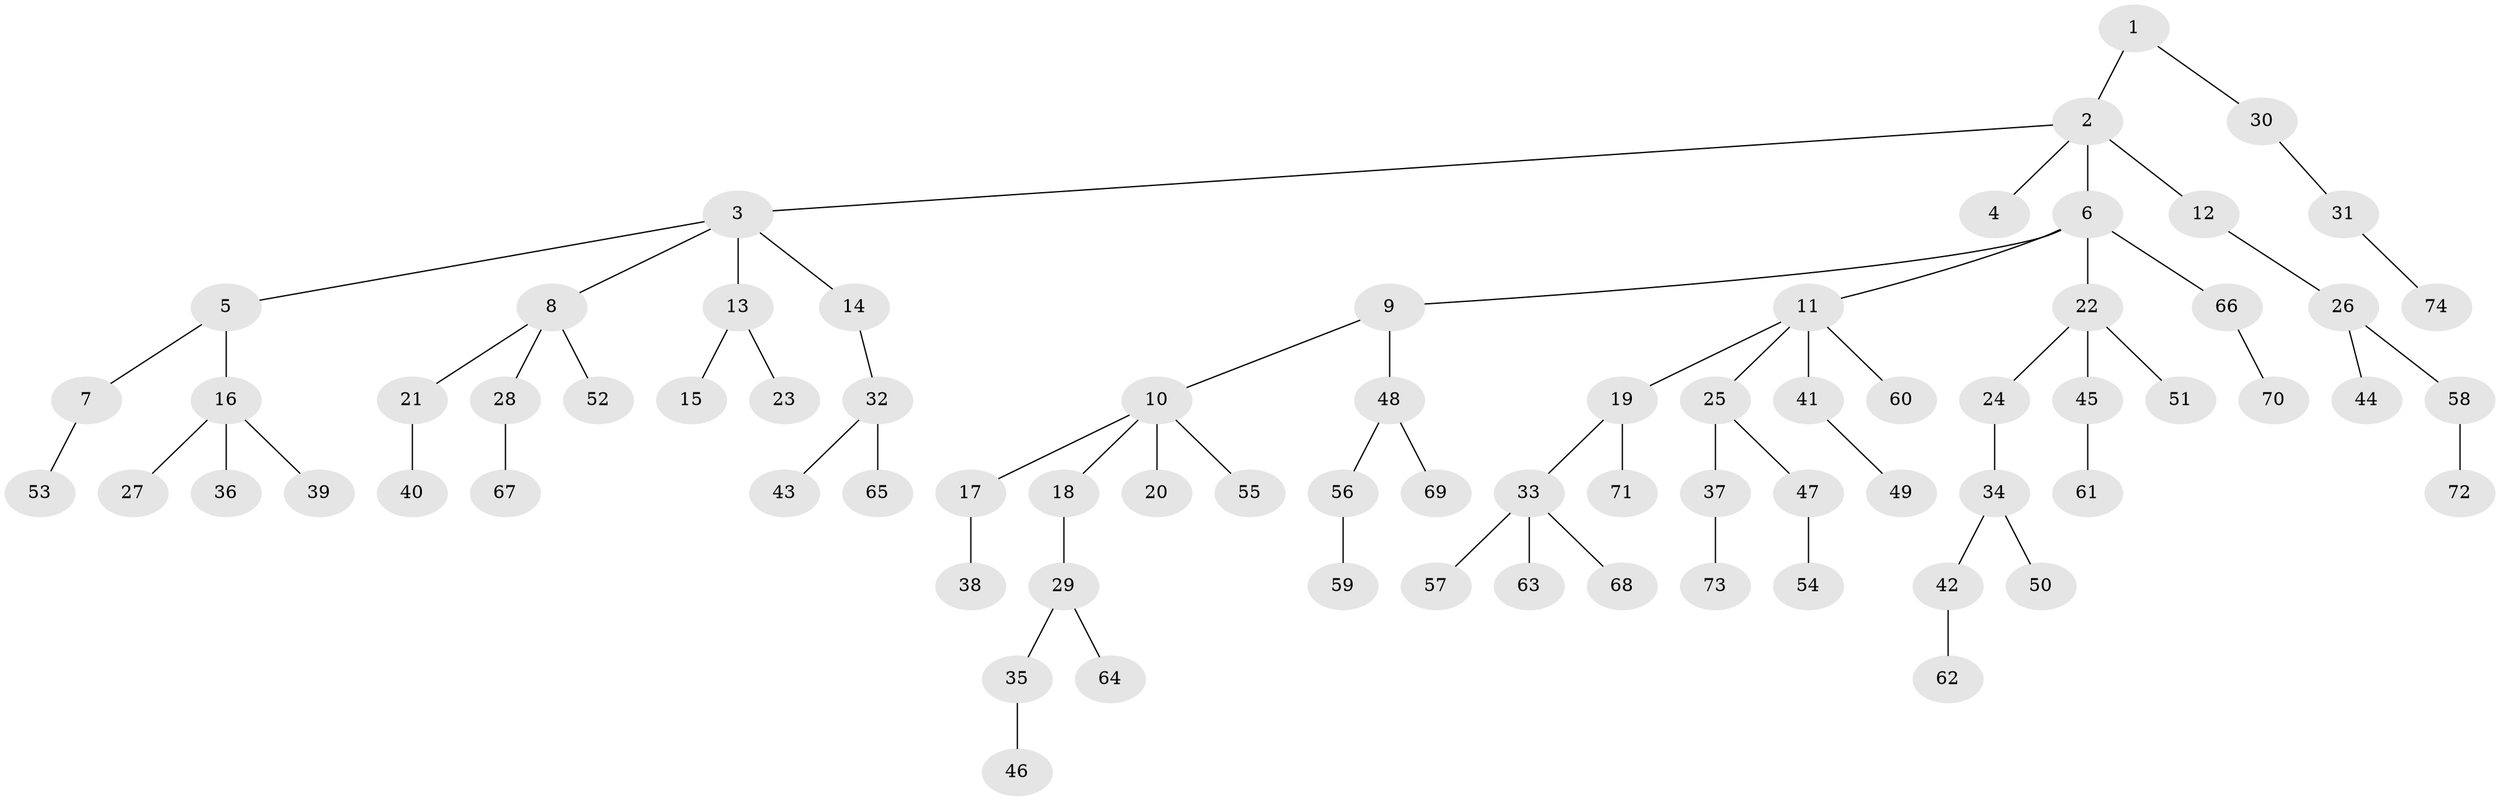 // original degree distribution, {2: 0.27184466019417475, 6: 0.038834951456310676, 3: 0.14563106796116504, 4: 0.04854368932038835, 5: 0.019417475728155338, 1: 0.47572815533980584}
// Generated by graph-tools (version 1.1) at 2025/51/03/04/25 22:51:45]
// undirected, 74 vertices, 73 edges
graph export_dot {
  node [color=gray90,style=filled];
  1;
  2;
  3;
  4;
  5;
  6;
  7;
  8;
  9;
  10;
  11;
  12;
  13;
  14;
  15;
  16;
  17;
  18;
  19;
  20;
  21;
  22;
  23;
  24;
  25;
  26;
  27;
  28;
  29;
  30;
  31;
  32;
  33;
  34;
  35;
  36;
  37;
  38;
  39;
  40;
  41;
  42;
  43;
  44;
  45;
  46;
  47;
  48;
  49;
  50;
  51;
  52;
  53;
  54;
  55;
  56;
  57;
  58;
  59;
  60;
  61;
  62;
  63;
  64;
  65;
  66;
  67;
  68;
  69;
  70;
  71;
  72;
  73;
  74;
  1 -- 2 [weight=1.0];
  1 -- 30 [weight=1.0];
  2 -- 3 [weight=1.0];
  2 -- 4 [weight=1.0];
  2 -- 6 [weight=1.0];
  2 -- 12 [weight=1.0];
  3 -- 5 [weight=1.0];
  3 -- 8 [weight=1.0];
  3 -- 13 [weight=1.0];
  3 -- 14 [weight=1.0];
  5 -- 7 [weight=1.0];
  5 -- 16 [weight=1.0];
  6 -- 9 [weight=1.0];
  6 -- 11 [weight=1.0];
  6 -- 22 [weight=1.0];
  6 -- 66 [weight=1.0];
  7 -- 53 [weight=1.0];
  8 -- 21 [weight=1.0];
  8 -- 28 [weight=1.0];
  8 -- 52 [weight=1.0];
  9 -- 10 [weight=1.0];
  9 -- 48 [weight=1.0];
  10 -- 17 [weight=1.0];
  10 -- 18 [weight=1.0];
  10 -- 20 [weight=1.0];
  10 -- 55 [weight=1.0];
  11 -- 19 [weight=1.0];
  11 -- 25 [weight=1.0];
  11 -- 41 [weight=1.0];
  11 -- 60 [weight=1.0];
  12 -- 26 [weight=1.0];
  13 -- 15 [weight=1.0];
  13 -- 23 [weight=1.0];
  14 -- 32 [weight=1.0];
  16 -- 27 [weight=1.0];
  16 -- 36 [weight=1.0];
  16 -- 39 [weight=1.0];
  17 -- 38 [weight=1.0];
  18 -- 29 [weight=1.0];
  19 -- 33 [weight=1.0];
  19 -- 71 [weight=1.0];
  21 -- 40 [weight=1.0];
  22 -- 24 [weight=1.0];
  22 -- 45 [weight=1.0];
  22 -- 51 [weight=1.0];
  24 -- 34 [weight=1.0];
  25 -- 37 [weight=1.0];
  25 -- 47 [weight=1.0];
  26 -- 44 [weight=1.0];
  26 -- 58 [weight=1.0];
  28 -- 67 [weight=1.0];
  29 -- 35 [weight=1.0];
  29 -- 64 [weight=1.0];
  30 -- 31 [weight=1.0];
  31 -- 74 [weight=1.0];
  32 -- 43 [weight=1.0];
  32 -- 65 [weight=1.0];
  33 -- 57 [weight=1.0];
  33 -- 63 [weight=1.0];
  33 -- 68 [weight=1.0];
  34 -- 42 [weight=1.0];
  34 -- 50 [weight=1.0];
  35 -- 46 [weight=1.0];
  37 -- 73 [weight=1.0];
  41 -- 49 [weight=1.0];
  42 -- 62 [weight=1.0];
  45 -- 61 [weight=1.0];
  47 -- 54 [weight=1.0];
  48 -- 56 [weight=1.0];
  48 -- 69 [weight=1.0];
  56 -- 59 [weight=1.0];
  58 -- 72 [weight=1.0];
  66 -- 70 [weight=1.0];
}
